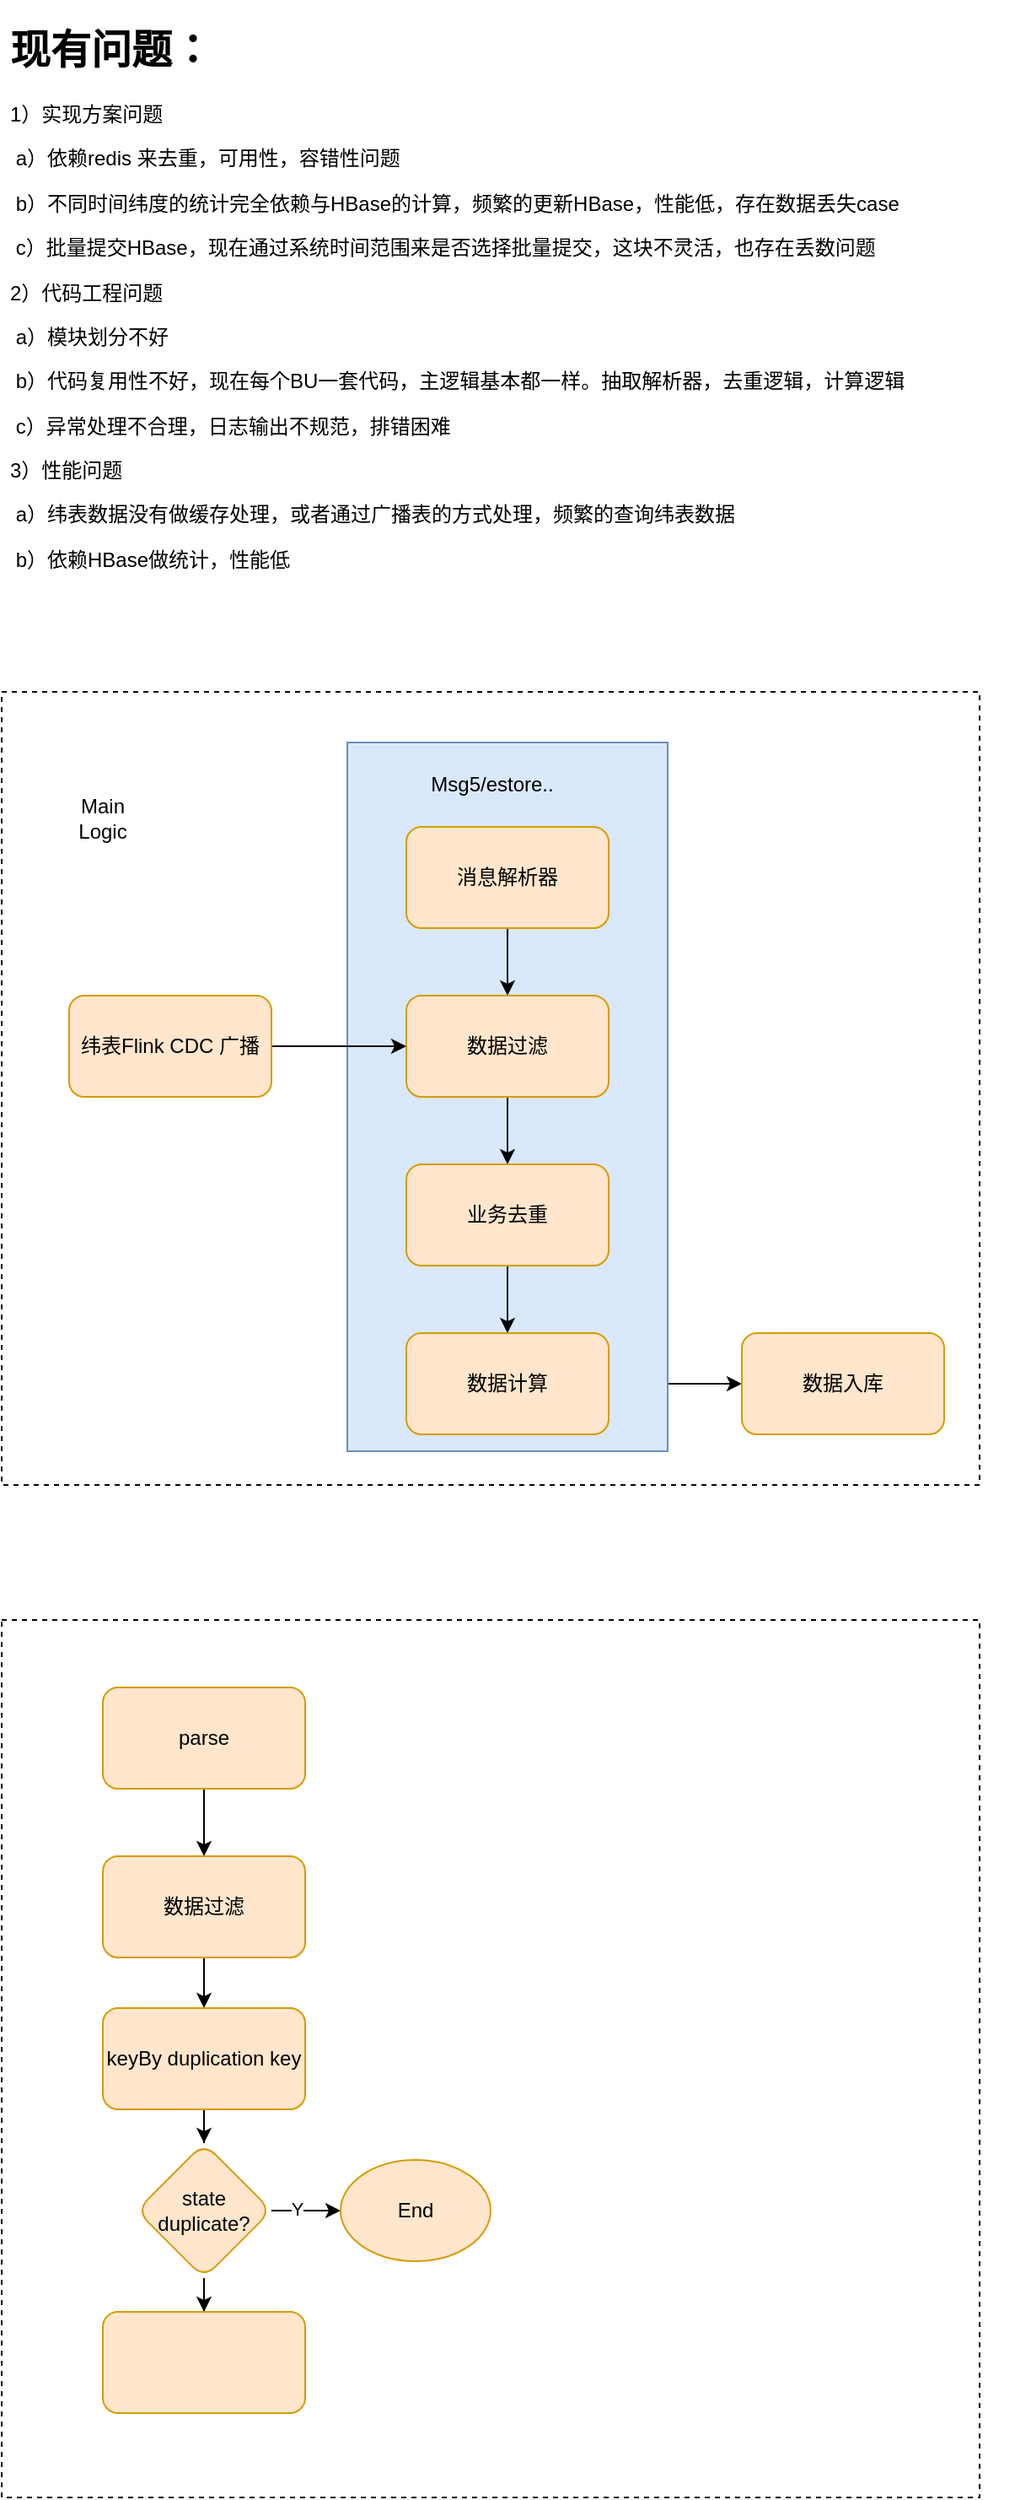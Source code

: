 <mxfile version="17.1.5" type="github">
  <diagram id="C5RBs43oDa-KdzZeNtuy" name="Page-1">
    <mxGraphModel dx="1018" dy="695" grid="1" gridSize="10" guides="1" tooltips="1" connect="1" arrows="1" fold="1" page="1" pageScale="1" pageWidth="827" pageHeight="1169" math="0" shadow="0">
      <root>
        <mxCell id="WIyWlLk6GJQsqaUBKTNV-0" />
        <mxCell id="WIyWlLk6GJQsqaUBKTNV-1" parent="WIyWlLk6GJQsqaUBKTNV-0" />
        <mxCell id="PpgQZHZEXtgsGQ5d_JVp-1" value="" style="rounded=0;whiteSpace=wrap;html=1;dashed=1;" parent="WIyWlLk6GJQsqaUBKTNV-1" vertex="1">
          <mxGeometry x="60" y="430" width="580" height="470" as="geometry" />
        </mxCell>
        <mxCell id="PpgQZHZEXtgsGQ5d_JVp-0" value="&lt;h1&gt;现有问题：&lt;/h1&gt;&lt;p&gt;1）实现方案问题&lt;/p&gt;&lt;p&gt;&lt;span style=&quot;white-space: pre&quot;&gt; a）依赖redis 来去重，可用性，容错性问题&lt;/span&gt;&lt;br&gt;&lt;/p&gt;&lt;p&gt;&lt;span style=&quot;white-space: pre&quot;&gt; b）不同时间纬度的统计完全依赖与HBase的计算，频繁的更新HBase，性能低，存在数据丢失case&lt;/span&gt;&lt;br&gt;&lt;/p&gt;&lt;p&gt;&lt;span style=&quot;white-space: pre&quot;&gt;&lt;span style=&quot;white-space: pre&quot;&gt; c）批量提交HBase，现在通过系统时间范围来是否选择批量提交，这块不灵活，也存在丢数问题&lt;/span&gt;&lt;/span&gt;&lt;/p&gt;&lt;p&gt;&lt;span style=&quot;white-space: pre&quot;&gt;2）代码工程问题&lt;/span&gt;&lt;/p&gt;&lt;p&gt;&lt;span style=&quot;white-space: pre&quot;&gt;&lt;span style=&quot;white-space: pre&quot;&gt; a）模块划分不好&lt;/span&gt;&lt;br&gt;&lt;/span&gt;&lt;/p&gt;&lt;p&gt;&lt;span style=&quot;white-space: pre&quot;&gt;&lt;span style=&quot;white-space: pre&quot;&gt;&lt;span style=&quot;white-space: pre&quot;&gt; b）代码复用性不好，现在每个BU一套代码，主逻辑基本都一样。抽取解析器，去重逻辑，计算逻辑&lt;/span&gt;&lt;br&gt;&lt;/span&gt;&lt;/span&gt;&lt;/p&gt;&lt;p&gt;&lt;span style=&quot;white-space: pre&quot;&gt;&lt;span style=&quot;white-space: pre&quot;&gt;&lt;span style=&quot;white-space: pre&quot;&gt;&lt;span style=&quot;white-space: pre&quot;&gt; c）异常处理不合理，日志输出不规范，排错困难&lt;/span&gt;&lt;/span&gt;&lt;/span&gt;&lt;/span&gt;&lt;/p&gt;&lt;p&gt;&lt;span style=&quot;white-space: pre&quot;&gt;3）性能问题&lt;/span&gt;&lt;/p&gt;&lt;p&gt;&lt;span style=&quot;white-space: pre&quot;&gt;&lt;span style=&quot;white-space: pre&quot;&gt; a）纬表数据没有做缓存处理，或者通过广播表的方式处理，频繁的查询纬表数据&lt;/span&gt;&lt;br&gt;&lt;/span&gt;&lt;/p&gt;&lt;p&gt;&lt;span style=&quot;white-space: pre&quot;&gt;&lt;span style=&quot;white-space: pre&quot;&gt;&lt;span style=&quot;white-space: pre&quot;&gt; b）依赖HBase做统计，性能低&lt;/span&gt;&lt;br&gt;&lt;/span&gt;&lt;/span&gt;&lt;/p&gt;" style="text;html=1;strokeColor=none;fillColor=none;spacing=5;spacingTop=-20;whiteSpace=wrap;overflow=hidden;rounded=0;" parent="WIyWlLk6GJQsqaUBKTNV-1" vertex="1">
          <mxGeometry x="60" y="30" width="600" height="360" as="geometry" />
        </mxCell>
        <mxCell id="RHIrmTfkz3pfI6pTi9OC-3" value="" style="edgeStyle=orthogonalEdgeStyle;rounded=0;orthogonalLoop=1;jettySize=auto;html=1;" parent="WIyWlLk6GJQsqaUBKTNV-1" source="RHIrmTfkz3pfI6pTi9OC-0" target="RHIrmTfkz3pfI6pTi9OC-2" edge="1">
          <mxGeometry relative="1" as="geometry" />
        </mxCell>
        <mxCell id="dQFGTe_rli6qkeEuCF2u-1" value="" style="rounded=0;whiteSpace=wrap;html=1;fillColor=#dae8fc;strokeColor=#6c8ebf;" vertex="1" parent="WIyWlLk6GJQsqaUBKTNV-1">
          <mxGeometry x="265" y="460" width="190" height="420" as="geometry" />
        </mxCell>
        <mxCell id="RHIrmTfkz3pfI6pTi9OC-2" value="数据入库" style="whiteSpace=wrap;html=1;fillColor=#ffe6cc;strokeColor=#d79b00;rounded=1;" parent="WIyWlLk6GJQsqaUBKTNV-1" vertex="1">
          <mxGeometry x="499" y="810" width="120" height="60" as="geometry" />
        </mxCell>
        <mxCell id="dQFGTe_rli6qkeEuCF2u-0" value="Main Logic" style="text;html=1;strokeColor=none;fillColor=none;align=center;verticalAlign=middle;whiteSpace=wrap;rounded=0;" vertex="1" parent="WIyWlLk6GJQsqaUBKTNV-1">
          <mxGeometry x="90" y="490" width="60" height="30" as="geometry" />
        </mxCell>
        <mxCell id="PpgQZHZEXtgsGQ5d_JVp-5" value="" style="edgeStyle=orthogonalEdgeStyle;rounded=0;orthogonalLoop=1;jettySize=auto;html=1;" parent="WIyWlLk6GJQsqaUBKTNV-1" source="PpgQZHZEXtgsGQ5d_JVp-3" target="PpgQZHZEXtgsGQ5d_JVp-4" edge="1">
          <mxGeometry relative="1" as="geometry" />
        </mxCell>
        <mxCell id="PpgQZHZEXtgsGQ5d_JVp-3" value="消息解析器" style="rounded=1;whiteSpace=wrap;html=1;fillColor=#ffe6cc;strokeColor=#d79b00;" parent="WIyWlLk6GJQsqaUBKTNV-1" vertex="1">
          <mxGeometry x="300" y="510" width="120" height="60" as="geometry" />
        </mxCell>
        <mxCell id="PpgQZHZEXtgsGQ5d_JVp-7" value="" style="edgeStyle=orthogonalEdgeStyle;rounded=0;orthogonalLoop=1;jettySize=auto;html=1;" parent="WIyWlLk6GJQsqaUBKTNV-1" source="PpgQZHZEXtgsGQ5d_JVp-4" target="PpgQZHZEXtgsGQ5d_JVp-6" edge="1">
          <mxGeometry relative="1" as="geometry" />
        </mxCell>
        <mxCell id="PpgQZHZEXtgsGQ5d_JVp-4" value="数据过滤&lt;br&gt;" style="rounded=1;whiteSpace=wrap;html=1;fillColor=#ffe6cc;strokeColor=#d79b00;" parent="WIyWlLk6GJQsqaUBKTNV-1" vertex="1">
          <mxGeometry x="300" y="610" width="120" height="60" as="geometry" />
        </mxCell>
        <mxCell id="RHIrmTfkz3pfI6pTi9OC-1" value="" style="edgeStyle=orthogonalEdgeStyle;rounded=0;orthogonalLoop=1;jettySize=auto;html=1;" parent="WIyWlLk6GJQsqaUBKTNV-1" source="PpgQZHZEXtgsGQ5d_JVp-6" target="RHIrmTfkz3pfI6pTi9OC-0" edge="1">
          <mxGeometry relative="1" as="geometry" />
        </mxCell>
        <mxCell id="PpgQZHZEXtgsGQ5d_JVp-6" value="&lt;span&gt;业务去重&lt;/span&gt;" style="whiteSpace=wrap;html=1;fillColor=#ffe6cc;strokeColor=#d79b00;rounded=1;" parent="WIyWlLk6GJQsqaUBKTNV-1" vertex="1">
          <mxGeometry x="300" y="710" width="120" height="60" as="geometry" />
        </mxCell>
        <mxCell id="RHIrmTfkz3pfI6pTi9OC-0" value="数据计算" style="whiteSpace=wrap;html=1;fillColor=#ffe6cc;strokeColor=#d79b00;rounded=1;" parent="WIyWlLk6GJQsqaUBKTNV-1" vertex="1">
          <mxGeometry x="300" y="810" width="120" height="60" as="geometry" />
        </mxCell>
        <mxCell id="PpgQZHZEXtgsGQ5d_JVp-8" value="" style="edgeStyle=orthogonalEdgeStyle;rounded=0;orthogonalLoop=1;jettySize=auto;html=1;" parent="WIyWlLk6GJQsqaUBKTNV-1" source="PpgQZHZEXtgsGQ5d_JVp-2" edge="1">
          <mxGeometry relative="1" as="geometry">
            <mxPoint x="300" y="640" as="targetPoint" />
          </mxGeometry>
        </mxCell>
        <mxCell id="PpgQZHZEXtgsGQ5d_JVp-2" value="纬表Flink CDC 广播" style="rounded=1;whiteSpace=wrap;html=1;fillColor=#ffe6cc;strokeColor=#d79b00;" parent="WIyWlLk6GJQsqaUBKTNV-1" vertex="1">
          <mxGeometry x="100" y="610" width="120" height="60" as="geometry" />
        </mxCell>
        <mxCell id="dQFGTe_rli6qkeEuCF2u-2" value="Msg5/estore.." style="text;html=1;strokeColor=none;fillColor=none;align=center;verticalAlign=middle;whiteSpace=wrap;rounded=0;" vertex="1" parent="WIyWlLk6GJQsqaUBKTNV-1">
          <mxGeometry x="321" y="470" width="60" height="30" as="geometry" />
        </mxCell>
        <mxCell id="dQFGTe_rli6qkeEuCF2u-3" value="" style="rounded=0;whiteSpace=wrap;html=1;dashed=1;" vertex="1" parent="WIyWlLk6GJQsqaUBKTNV-1">
          <mxGeometry x="60" y="980" width="580" height="520" as="geometry" />
        </mxCell>
        <mxCell id="dQFGTe_rli6qkeEuCF2u-6" value="" style="edgeStyle=orthogonalEdgeStyle;rounded=0;orthogonalLoop=1;jettySize=auto;html=1;" edge="1" parent="WIyWlLk6GJQsqaUBKTNV-1" source="dQFGTe_rli6qkeEuCF2u-4" target="dQFGTe_rli6qkeEuCF2u-5">
          <mxGeometry relative="1" as="geometry" />
        </mxCell>
        <mxCell id="dQFGTe_rli6qkeEuCF2u-4" value="parse" style="rounded=1;whiteSpace=wrap;html=1;fillColor=#ffe6cc;strokeColor=#d79b00;" vertex="1" parent="WIyWlLk6GJQsqaUBKTNV-1">
          <mxGeometry x="120" y="1020" width="120" height="60" as="geometry" />
        </mxCell>
        <mxCell id="dQFGTe_rli6qkeEuCF2u-8" value="" style="edgeStyle=orthogonalEdgeStyle;rounded=0;orthogonalLoop=1;jettySize=auto;html=1;" edge="1" parent="WIyWlLk6GJQsqaUBKTNV-1" source="dQFGTe_rli6qkeEuCF2u-5" target="dQFGTe_rli6qkeEuCF2u-7">
          <mxGeometry relative="1" as="geometry" />
        </mxCell>
        <mxCell id="dQFGTe_rli6qkeEuCF2u-5" value="数据过滤" style="whiteSpace=wrap;html=1;fillColor=#ffe6cc;strokeColor=#d79b00;rounded=1;" vertex="1" parent="WIyWlLk6GJQsqaUBKTNV-1">
          <mxGeometry x="120" y="1120" width="120" height="60" as="geometry" />
        </mxCell>
        <mxCell id="dQFGTe_rli6qkeEuCF2u-12" value="" style="edgeStyle=orthogonalEdgeStyle;rounded=0;orthogonalLoop=1;jettySize=auto;html=1;" edge="1" parent="WIyWlLk6GJQsqaUBKTNV-1" source="dQFGTe_rli6qkeEuCF2u-7" target="dQFGTe_rli6qkeEuCF2u-11">
          <mxGeometry relative="1" as="geometry" />
        </mxCell>
        <mxCell id="dQFGTe_rli6qkeEuCF2u-7" value="keyBy duplication key" style="whiteSpace=wrap;html=1;fillColor=#ffe6cc;strokeColor=#d79b00;rounded=1;" vertex="1" parent="WIyWlLk6GJQsqaUBKTNV-1">
          <mxGeometry x="120" y="1210" width="120" height="60" as="geometry" />
        </mxCell>
        <mxCell id="dQFGTe_rli6qkeEuCF2u-14" value="" style="edgeStyle=orthogonalEdgeStyle;rounded=0;orthogonalLoop=1;jettySize=auto;html=1;" edge="1" parent="WIyWlLk6GJQsqaUBKTNV-1" source="dQFGTe_rli6qkeEuCF2u-11" target="dQFGTe_rli6qkeEuCF2u-13">
          <mxGeometry relative="1" as="geometry" />
        </mxCell>
        <mxCell id="dQFGTe_rli6qkeEuCF2u-15" value="Y" style="edgeLabel;html=1;align=center;verticalAlign=middle;resizable=0;points=[];" vertex="1" connectable="0" parent="dQFGTe_rli6qkeEuCF2u-14">
          <mxGeometry x="-0.268" y="1" relative="1" as="geometry">
            <mxPoint as="offset" />
          </mxGeometry>
        </mxCell>
        <mxCell id="dQFGTe_rli6qkeEuCF2u-17" value="" style="edgeStyle=orthogonalEdgeStyle;rounded=0;orthogonalLoop=1;jettySize=auto;html=1;" edge="1" parent="WIyWlLk6GJQsqaUBKTNV-1" source="dQFGTe_rli6qkeEuCF2u-11" target="dQFGTe_rli6qkeEuCF2u-16">
          <mxGeometry relative="1" as="geometry" />
        </mxCell>
        <mxCell id="dQFGTe_rli6qkeEuCF2u-11" value="state&lt;br&gt;duplicate?" style="rhombus;whiteSpace=wrap;html=1;fillColor=#ffe6cc;strokeColor=#d79b00;rounded=1;" vertex="1" parent="WIyWlLk6GJQsqaUBKTNV-1">
          <mxGeometry x="140" y="1290" width="80" height="80" as="geometry" />
        </mxCell>
        <mxCell id="dQFGTe_rli6qkeEuCF2u-13" value="End" style="ellipse;whiteSpace=wrap;html=1;fillColor=#ffe6cc;strokeColor=#d79b00;rounded=1;" vertex="1" parent="WIyWlLk6GJQsqaUBKTNV-1">
          <mxGeometry x="261" y="1300" width="89" height="60" as="geometry" />
        </mxCell>
        <mxCell id="dQFGTe_rli6qkeEuCF2u-16" value="" style="whiteSpace=wrap;html=1;fillColor=#ffe6cc;strokeColor=#d79b00;rounded=1;" vertex="1" parent="WIyWlLk6GJQsqaUBKTNV-1">
          <mxGeometry x="120" y="1390" width="120" height="60" as="geometry" />
        </mxCell>
      </root>
    </mxGraphModel>
  </diagram>
</mxfile>
